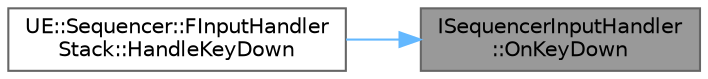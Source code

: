digraph "ISequencerInputHandler::OnKeyDown"
{
 // INTERACTIVE_SVG=YES
 // LATEX_PDF_SIZE
  bgcolor="transparent";
  edge [fontname=Helvetica,fontsize=10,labelfontname=Helvetica,labelfontsize=10];
  node [fontname=Helvetica,fontsize=10,shape=box,height=0.2,width=0.4];
  rankdir="RL";
  Node1 [id="Node000001",label="ISequencerInputHandler\l::OnKeyDown",height=0.2,width=0.4,color="gray40", fillcolor="grey60", style="filled", fontcolor="black",tooltip=" "];
  Node1 -> Node2 [id="edge1_Node000001_Node000002",dir="back",color="steelblue1",style="solid",tooltip=" "];
  Node2 [id="Node000002",label="UE::Sequencer::FInputHandler\lStack::HandleKeyDown",height=0.2,width=0.4,color="grey40", fillcolor="white", style="filled",URL="$de/d48/classUE_1_1Sequencer_1_1FInputHandlerStack.html#ae24e3d68e0fbb7d8cf49f0c1d5cd4d93",tooltip=" "];
}
